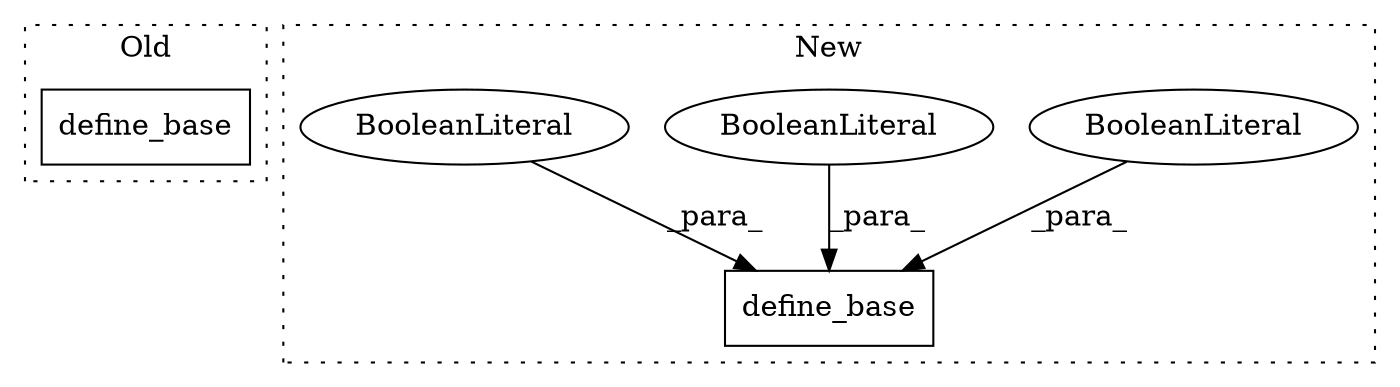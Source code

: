 digraph G {
subgraph cluster0 {
1 [label="define_base" a="32" s="8547,8564" l="12,1" shape="box"];
label = "Old";
style="dotted";
}
subgraph cluster1 {
2 [label="define_base" a="32" s="8547,8589" l="12,1" shape="box"];
3 [label="BooleanLiteral" a="9" s="8585" l="4" shape="ellipse"];
4 [label="BooleanLiteral" a="9" s="8565" l="4" shape="ellipse"];
5 [label="BooleanLiteral" a="9" s="8580" l="4" shape="ellipse"];
label = "New";
style="dotted";
}
3 -> 2 [label="_para_"];
4 -> 2 [label="_para_"];
5 -> 2 [label="_para_"];
}